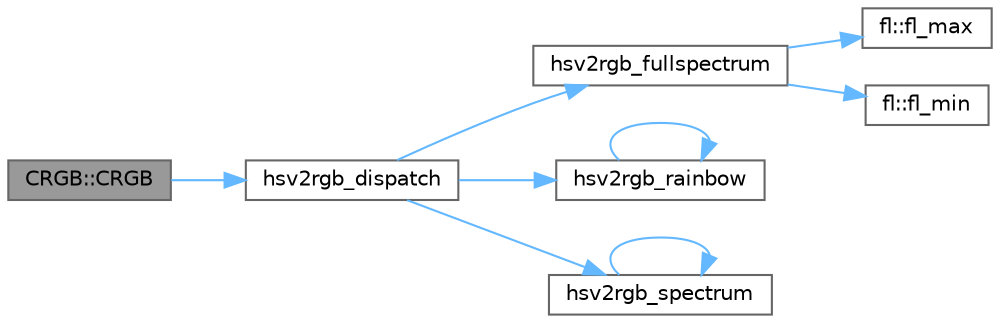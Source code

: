 digraph "CRGB::CRGB"
{
 // INTERACTIVE_SVG=YES
 // LATEX_PDF_SIZE
  bgcolor="transparent";
  edge [fontname=Helvetica,fontsize=10,labelfontname=Helvetica,labelfontsize=10];
  node [fontname=Helvetica,fontsize=10,shape=box,height=0.2,width=0.4];
  rankdir="LR";
  Node1 [id="Node000001",label="CRGB::CRGB",height=0.2,width=0.4,color="gray40", fillcolor="grey60", style="filled", fontcolor="black",tooltip="Allow construction from a CHSV color."];
  Node1 -> Node2 [id="edge1_Node000001_Node000002",color="steelblue1",style="solid",tooltip=" "];
  Node2 [id="Node000002",label="hsv2rgb_dispatch",height=0.2,width=0.4,color="grey40", fillcolor="white", style="filled",URL="$db/dd1/crgb_8h_a26eaa8327d3606b692249e6449529c3b.html#a26eaa8327d3606b692249e6449529c3b",tooltip="HSV conversion function selection based on compile-time defines This allows users to configure which ..."];
  Node2 -> Node3 [id="edge2_Node000002_Node000003",color="steelblue1",style="solid",tooltip=" "];
  Node3 [id="Node000003",label="hsv2rgb_fullspectrum",height=0.2,width=0.4,color="grey40", fillcolor="white", style="filled",URL="$df/d9d/hsv2rgb_8cpp_ae7340e11e083ac0a5ea4d3ce7c3a6ed1.html#ae7340e11e083ac0a5ea4d3ce7c3a6ed1",tooltip=" "];
  Node3 -> Node4 [id="edge3_Node000003_Node000004",color="steelblue1",style="solid",tooltip=" "];
  Node4 [id="Node000004",label="fl::fl_max",height=0.2,width=0.4,color="grey40", fillcolor="white", style="filled",URL="$d4/d36/namespacefl_a486349f0901f5cf84e65769cc1b854cd.html#a486349f0901f5cf84e65769cc1b854cd",tooltip=" "];
  Node3 -> Node5 [id="edge4_Node000003_Node000005",color="steelblue1",style="solid",tooltip=" "];
  Node5 [id="Node000005",label="fl::fl_min",height=0.2,width=0.4,color="grey40", fillcolor="white", style="filled",URL="$d4/d36/namespacefl_a47dce91f91c991288fe7edefe2137bcf.html#a47dce91f91c991288fe7edefe2137bcf",tooltip=" "];
  Node2 -> Node6 [id="edge5_Node000002_Node000006",color="steelblue1",style="solid",tooltip=" "];
  Node6 [id="Node000006",label="hsv2rgb_rainbow",height=0.2,width=0.4,color="grey40", fillcolor="white", style="filled",URL="$df/d9d/hsv2rgb_8cpp_a38921429c0d177dee3c43d81ba6ea5ba.html#a38921429c0d177dee3c43d81ba6ea5ba",tooltip=" "];
  Node6 -> Node6 [id="edge6_Node000006_Node000006",color="steelblue1",style="solid",tooltip=" "];
  Node2 -> Node7 [id="edge7_Node000002_Node000007",color="steelblue1",style="solid",tooltip=" "];
  Node7 [id="Node000007",label="hsv2rgb_spectrum",height=0.2,width=0.4,color="grey40", fillcolor="white", style="filled",URL="$df/d9d/hsv2rgb_8cpp_aa9d490009cb1d6ea0491e60b724d360f.html#aa9d490009cb1d6ea0491e60b724d360f",tooltip="Inline version of hsv2rgb_spectrum which returns a CRGB object."];
  Node7 -> Node7 [id="edge8_Node000007_Node000007",color="steelblue1",style="solid",tooltip=" "];
}
